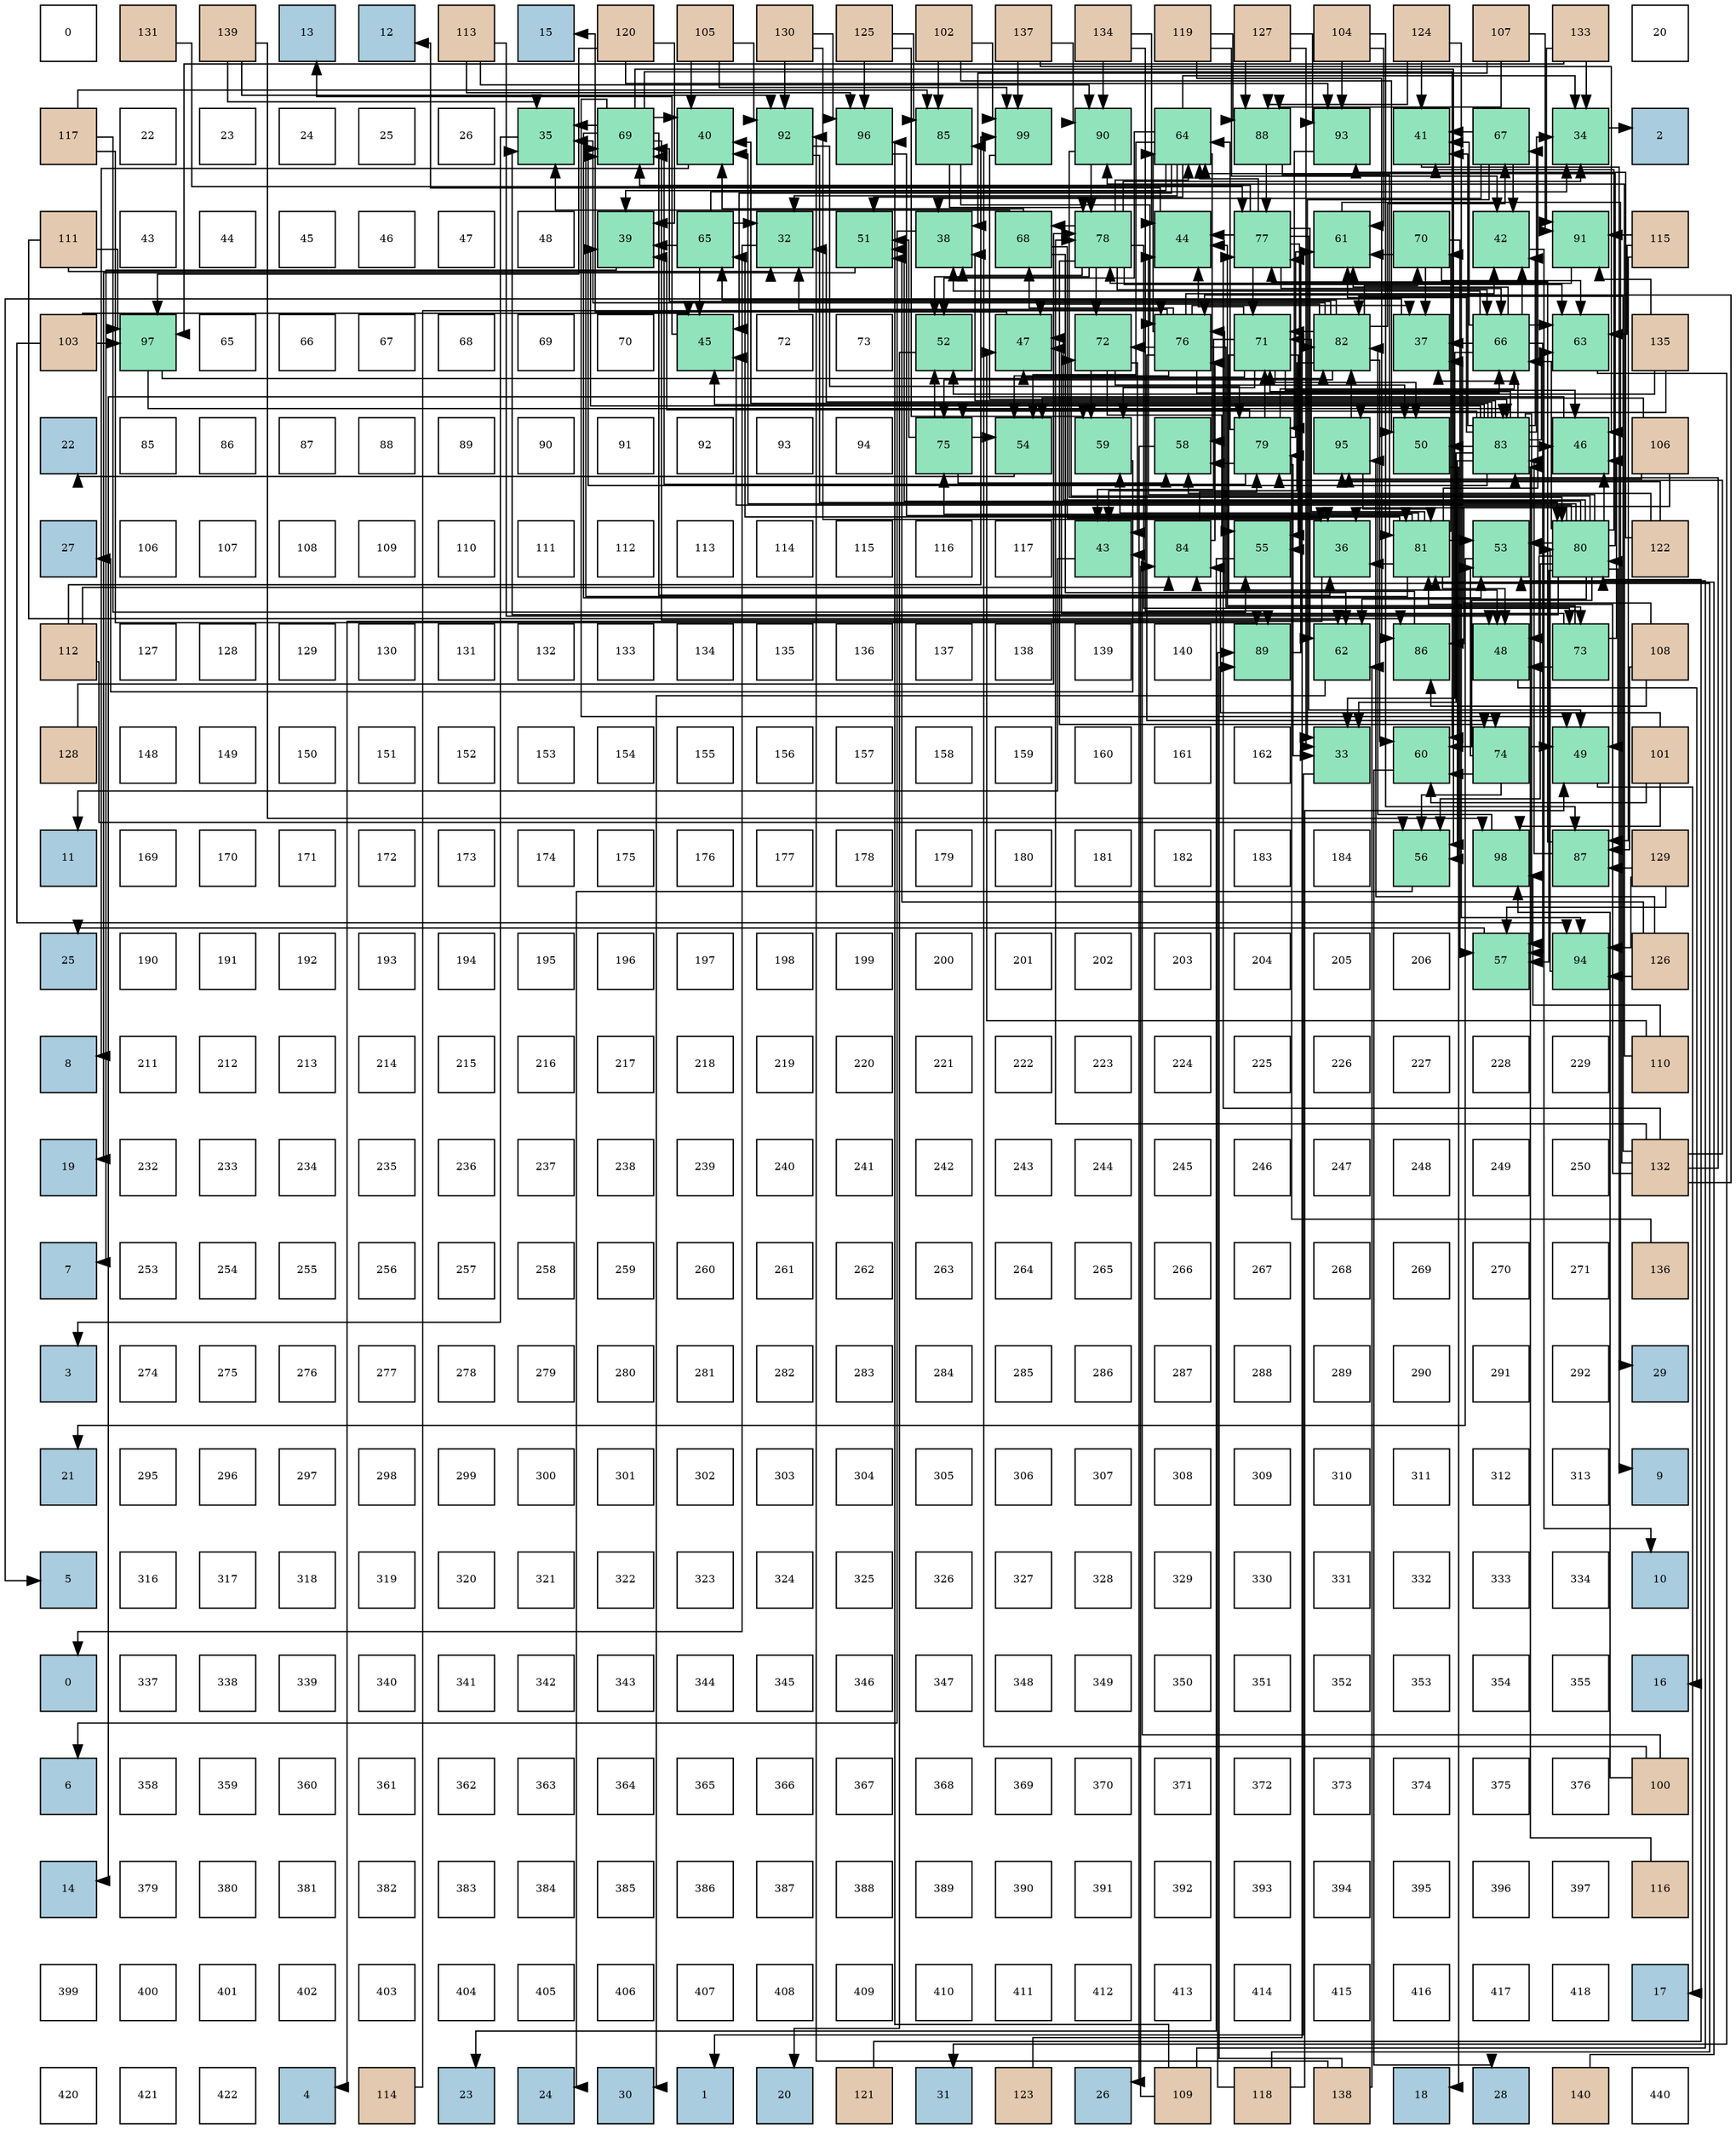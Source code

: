 digraph layout{
 rankdir=TB;
 splines=ortho;
 node [style=filled shape=square fixedsize=true width=0.6];
0[label="0", fontsize=8, fillcolor="#ffffff"];
1[label="131", fontsize=8, fillcolor="#e3c9af"];
2[label="139", fontsize=8, fillcolor="#e3c9af"];
3[label="13", fontsize=8, fillcolor="#a9ccde"];
4[label="12", fontsize=8, fillcolor="#a9ccde"];
5[label="113", fontsize=8, fillcolor="#e3c9af"];
6[label="15", fontsize=8, fillcolor="#a9ccde"];
7[label="120", fontsize=8, fillcolor="#e3c9af"];
8[label="105", fontsize=8, fillcolor="#e3c9af"];
9[label="130", fontsize=8, fillcolor="#e3c9af"];
10[label="125", fontsize=8, fillcolor="#e3c9af"];
11[label="102", fontsize=8, fillcolor="#e3c9af"];
12[label="137", fontsize=8, fillcolor="#e3c9af"];
13[label="134", fontsize=8, fillcolor="#e3c9af"];
14[label="119", fontsize=8, fillcolor="#e3c9af"];
15[label="127", fontsize=8, fillcolor="#e3c9af"];
16[label="104", fontsize=8, fillcolor="#e3c9af"];
17[label="124", fontsize=8, fillcolor="#e3c9af"];
18[label="107", fontsize=8, fillcolor="#e3c9af"];
19[label="133", fontsize=8, fillcolor="#e3c9af"];
20[label="20", fontsize=8, fillcolor="#ffffff"];
21[label="117", fontsize=8, fillcolor="#e3c9af"];
22[label="22", fontsize=8, fillcolor="#ffffff"];
23[label="23", fontsize=8, fillcolor="#ffffff"];
24[label="24", fontsize=8, fillcolor="#ffffff"];
25[label="25", fontsize=8, fillcolor="#ffffff"];
26[label="26", fontsize=8, fillcolor="#ffffff"];
27[label="35", fontsize=8, fillcolor="#91e3bb"];
28[label="69", fontsize=8, fillcolor="#91e3bb"];
29[label="40", fontsize=8, fillcolor="#91e3bb"];
30[label="92", fontsize=8, fillcolor="#91e3bb"];
31[label="96", fontsize=8, fillcolor="#91e3bb"];
32[label="85", fontsize=8, fillcolor="#91e3bb"];
33[label="99", fontsize=8, fillcolor="#91e3bb"];
34[label="90", fontsize=8, fillcolor="#91e3bb"];
35[label="64", fontsize=8, fillcolor="#91e3bb"];
36[label="88", fontsize=8, fillcolor="#91e3bb"];
37[label="93", fontsize=8, fillcolor="#91e3bb"];
38[label="41", fontsize=8, fillcolor="#91e3bb"];
39[label="67", fontsize=8, fillcolor="#91e3bb"];
40[label="34", fontsize=8, fillcolor="#91e3bb"];
41[label="2", fontsize=8, fillcolor="#a9ccde"];
42[label="111", fontsize=8, fillcolor="#e3c9af"];
43[label="43", fontsize=8, fillcolor="#ffffff"];
44[label="44", fontsize=8, fillcolor="#ffffff"];
45[label="45", fontsize=8, fillcolor="#ffffff"];
46[label="46", fontsize=8, fillcolor="#ffffff"];
47[label="47", fontsize=8, fillcolor="#ffffff"];
48[label="48", fontsize=8, fillcolor="#ffffff"];
49[label="39", fontsize=8, fillcolor="#91e3bb"];
50[label="65", fontsize=8, fillcolor="#91e3bb"];
51[label="32", fontsize=8, fillcolor="#91e3bb"];
52[label="51", fontsize=8, fillcolor="#91e3bb"];
53[label="38", fontsize=8, fillcolor="#91e3bb"];
54[label="68", fontsize=8, fillcolor="#91e3bb"];
55[label="78", fontsize=8, fillcolor="#91e3bb"];
56[label="44", fontsize=8, fillcolor="#91e3bb"];
57[label="77", fontsize=8, fillcolor="#91e3bb"];
58[label="61", fontsize=8, fillcolor="#91e3bb"];
59[label="70", fontsize=8, fillcolor="#91e3bb"];
60[label="42", fontsize=8, fillcolor="#91e3bb"];
61[label="91", fontsize=8, fillcolor="#91e3bb"];
62[label="115", fontsize=8, fillcolor="#e3c9af"];
63[label="103", fontsize=8, fillcolor="#e3c9af"];
64[label="97", fontsize=8, fillcolor="#91e3bb"];
65[label="65", fontsize=8, fillcolor="#ffffff"];
66[label="66", fontsize=8, fillcolor="#ffffff"];
67[label="67", fontsize=8, fillcolor="#ffffff"];
68[label="68", fontsize=8, fillcolor="#ffffff"];
69[label="69", fontsize=8, fillcolor="#ffffff"];
70[label="70", fontsize=8, fillcolor="#ffffff"];
71[label="45", fontsize=8, fillcolor="#91e3bb"];
72[label="72", fontsize=8, fillcolor="#ffffff"];
73[label="73", fontsize=8, fillcolor="#ffffff"];
74[label="52", fontsize=8, fillcolor="#91e3bb"];
75[label="47", fontsize=8, fillcolor="#91e3bb"];
76[label="72", fontsize=8, fillcolor="#91e3bb"];
77[label="76", fontsize=8, fillcolor="#91e3bb"];
78[label="71", fontsize=8, fillcolor="#91e3bb"];
79[label="82", fontsize=8, fillcolor="#91e3bb"];
80[label="37", fontsize=8, fillcolor="#91e3bb"];
81[label="66", fontsize=8, fillcolor="#91e3bb"];
82[label="63", fontsize=8, fillcolor="#91e3bb"];
83[label="135", fontsize=8, fillcolor="#e3c9af"];
84[label="22", fontsize=8, fillcolor="#a9ccde"];
85[label="85", fontsize=8, fillcolor="#ffffff"];
86[label="86", fontsize=8, fillcolor="#ffffff"];
87[label="87", fontsize=8, fillcolor="#ffffff"];
88[label="88", fontsize=8, fillcolor="#ffffff"];
89[label="89", fontsize=8, fillcolor="#ffffff"];
90[label="90", fontsize=8, fillcolor="#ffffff"];
91[label="91", fontsize=8, fillcolor="#ffffff"];
92[label="92", fontsize=8, fillcolor="#ffffff"];
93[label="93", fontsize=8, fillcolor="#ffffff"];
94[label="94", fontsize=8, fillcolor="#ffffff"];
95[label="75", fontsize=8, fillcolor="#91e3bb"];
96[label="54", fontsize=8, fillcolor="#91e3bb"];
97[label="59", fontsize=8, fillcolor="#91e3bb"];
98[label="58", fontsize=8, fillcolor="#91e3bb"];
99[label="79", fontsize=8, fillcolor="#91e3bb"];
100[label="95", fontsize=8, fillcolor="#91e3bb"];
101[label="50", fontsize=8, fillcolor="#91e3bb"];
102[label="83", fontsize=8, fillcolor="#91e3bb"];
103[label="46", fontsize=8, fillcolor="#91e3bb"];
104[label="106", fontsize=8, fillcolor="#e3c9af"];
105[label="27", fontsize=8, fillcolor="#a9ccde"];
106[label="106", fontsize=8, fillcolor="#ffffff"];
107[label="107", fontsize=8, fillcolor="#ffffff"];
108[label="108", fontsize=8, fillcolor="#ffffff"];
109[label="109", fontsize=8, fillcolor="#ffffff"];
110[label="110", fontsize=8, fillcolor="#ffffff"];
111[label="111", fontsize=8, fillcolor="#ffffff"];
112[label="112", fontsize=8, fillcolor="#ffffff"];
113[label="113", fontsize=8, fillcolor="#ffffff"];
114[label="114", fontsize=8, fillcolor="#ffffff"];
115[label="115", fontsize=8, fillcolor="#ffffff"];
116[label="116", fontsize=8, fillcolor="#ffffff"];
117[label="117", fontsize=8, fillcolor="#ffffff"];
118[label="43", fontsize=8, fillcolor="#91e3bb"];
119[label="84", fontsize=8, fillcolor="#91e3bb"];
120[label="55", fontsize=8, fillcolor="#91e3bb"];
121[label="36", fontsize=8, fillcolor="#91e3bb"];
122[label="81", fontsize=8, fillcolor="#91e3bb"];
123[label="53", fontsize=8, fillcolor="#91e3bb"];
124[label="80", fontsize=8, fillcolor="#91e3bb"];
125[label="122", fontsize=8, fillcolor="#e3c9af"];
126[label="112", fontsize=8, fillcolor="#e3c9af"];
127[label="127", fontsize=8, fillcolor="#ffffff"];
128[label="128", fontsize=8, fillcolor="#ffffff"];
129[label="129", fontsize=8, fillcolor="#ffffff"];
130[label="130", fontsize=8, fillcolor="#ffffff"];
131[label="131", fontsize=8, fillcolor="#ffffff"];
132[label="132", fontsize=8, fillcolor="#ffffff"];
133[label="133", fontsize=8, fillcolor="#ffffff"];
134[label="134", fontsize=8, fillcolor="#ffffff"];
135[label="135", fontsize=8, fillcolor="#ffffff"];
136[label="136", fontsize=8, fillcolor="#ffffff"];
137[label="137", fontsize=8, fillcolor="#ffffff"];
138[label="138", fontsize=8, fillcolor="#ffffff"];
139[label="139", fontsize=8, fillcolor="#ffffff"];
140[label="140", fontsize=8, fillcolor="#ffffff"];
141[label="89", fontsize=8, fillcolor="#91e3bb"];
142[label="62", fontsize=8, fillcolor="#91e3bb"];
143[label="86", fontsize=8, fillcolor="#91e3bb"];
144[label="48", fontsize=8, fillcolor="#91e3bb"];
145[label="73", fontsize=8, fillcolor="#91e3bb"];
146[label="108", fontsize=8, fillcolor="#e3c9af"];
147[label="128", fontsize=8, fillcolor="#e3c9af"];
148[label="148", fontsize=8, fillcolor="#ffffff"];
149[label="149", fontsize=8, fillcolor="#ffffff"];
150[label="150", fontsize=8, fillcolor="#ffffff"];
151[label="151", fontsize=8, fillcolor="#ffffff"];
152[label="152", fontsize=8, fillcolor="#ffffff"];
153[label="153", fontsize=8, fillcolor="#ffffff"];
154[label="154", fontsize=8, fillcolor="#ffffff"];
155[label="155", fontsize=8, fillcolor="#ffffff"];
156[label="156", fontsize=8, fillcolor="#ffffff"];
157[label="157", fontsize=8, fillcolor="#ffffff"];
158[label="158", fontsize=8, fillcolor="#ffffff"];
159[label="159", fontsize=8, fillcolor="#ffffff"];
160[label="160", fontsize=8, fillcolor="#ffffff"];
161[label="161", fontsize=8, fillcolor="#ffffff"];
162[label="162", fontsize=8, fillcolor="#ffffff"];
163[label="33", fontsize=8, fillcolor="#91e3bb"];
164[label="60", fontsize=8, fillcolor="#91e3bb"];
165[label="74", fontsize=8, fillcolor="#91e3bb"];
166[label="49", fontsize=8, fillcolor="#91e3bb"];
167[label="101", fontsize=8, fillcolor="#e3c9af"];
168[label="11", fontsize=8, fillcolor="#a9ccde"];
169[label="169", fontsize=8, fillcolor="#ffffff"];
170[label="170", fontsize=8, fillcolor="#ffffff"];
171[label="171", fontsize=8, fillcolor="#ffffff"];
172[label="172", fontsize=8, fillcolor="#ffffff"];
173[label="173", fontsize=8, fillcolor="#ffffff"];
174[label="174", fontsize=8, fillcolor="#ffffff"];
175[label="175", fontsize=8, fillcolor="#ffffff"];
176[label="176", fontsize=8, fillcolor="#ffffff"];
177[label="177", fontsize=8, fillcolor="#ffffff"];
178[label="178", fontsize=8, fillcolor="#ffffff"];
179[label="179", fontsize=8, fillcolor="#ffffff"];
180[label="180", fontsize=8, fillcolor="#ffffff"];
181[label="181", fontsize=8, fillcolor="#ffffff"];
182[label="182", fontsize=8, fillcolor="#ffffff"];
183[label="183", fontsize=8, fillcolor="#ffffff"];
184[label="184", fontsize=8, fillcolor="#ffffff"];
185[label="56", fontsize=8, fillcolor="#91e3bb"];
186[label="98", fontsize=8, fillcolor="#91e3bb"];
187[label="87", fontsize=8, fillcolor="#91e3bb"];
188[label="129", fontsize=8, fillcolor="#e3c9af"];
189[label="25", fontsize=8, fillcolor="#a9ccde"];
190[label="190", fontsize=8, fillcolor="#ffffff"];
191[label="191", fontsize=8, fillcolor="#ffffff"];
192[label="192", fontsize=8, fillcolor="#ffffff"];
193[label="193", fontsize=8, fillcolor="#ffffff"];
194[label="194", fontsize=8, fillcolor="#ffffff"];
195[label="195", fontsize=8, fillcolor="#ffffff"];
196[label="196", fontsize=8, fillcolor="#ffffff"];
197[label="197", fontsize=8, fillcolor="#ffffff"];
198[label="198", fontsize=8, fillcolor="#ffffff"];
199[label="199", fontsize=8, fillcolor="#ffffff"];
200[label="200", fontsize=8, fillcolor="#ffffff"];
201[label="201", fontsize=8, fillcolor="#ffffff"];
202[label="202", fontsize=8, fillcolor="#ffffff"];
203[label="203", fontsize=8, fillcolor="#ffffff"];
204[label="204", fontsize=8, fillcolor="#ffffff"];
205[label="205", fontsize=8, fillcolor="#ffffff"];
206[label="206", fontsize=8, fillcolor="#ffffff"];
207[label="57", fontsize=8, fillcolor="#91e3bb"];
208[label="94", fontsize=8, fillcolor="#91e3bb"];
209[label="126", fontsize=8, fillcolor="#e3c9af"];
210[label="8", fontsize=8, fillcolor="#a9ccde"];
211[label="211", fontsize=8, fillcolor="#ffffff"];
212[label="212", fontsize=8, fillcolor="#ffffff"];
213[label="213", fontsize=8, fillcolor="#ffffff"];
214[label="214", fontsize=8, fillcolor="#ffffff"];
215[label="215", fontsize=8, fillcolor="#ffffff"];
216[label="216", fontsize=8, fillcolor="#ffffff"];
217[label="217", fontsize=8, fillcolor="#ffffff"];
218[label="218", fontsize=8, fillcolor="#ffffff"];
219[label="219", fontsize=8, fillcolor="#ffffff"];
220[label="220", fontsize=8, fillcolor="#ffffff"];
221[label="221", fontsize=8, fillcolor="#ffffff"];
222[label="222", fontsize=8, fillcolor="#ffffff"];
223[label="223", fontsize=8, fillcolor="#ffffff"];
224[label="224", fontsize=8, fillcolor="#ffffff"];
225[label="225", fontsize=8, fillcolor="#ffffff"];
226[label="226", fontsize=8, fillcolor="#ffffff"];
227[label="227", fontsize=8, fillcolor="#ffffff"];
228[label="228", fontsize=8, fillcolor="#ffffff"];
229[label="229", fontsize=8, fillcolor="#ffffff"];
230[label="110", fontsize=8, fillcolor="#e3c9af"];
231[label="19", fontsize=8, fillcolor="#a9ccde"];
232[label="232", fontsize=8, fillcolor="#ffffff"];
233[label="233", fontsize=8, fillcolor="#ffffff"];
234[label="234", fontsize=8, fillcolor="#ffffff"];
235[label="235", fontsize=8, fillcolor="#ffffff"];
236[label="236", fontsize=8, fillcolor="#ffffff"];
237[label="237", fontsize=8, fillcolor="#ffffff"];
238[label="238", fontsize=8, fillcolor="#ffffff"];
239[label="239", fontsize=8, fillcolor="#ffffff"];
240[label="240", fontsize=8, fillcolor="#ffffff"];
241[label="241", fontsize=8, fillcolor="#ffffff"];
242[label="242", fontsize=8, fillcolor="#ffffff"];
243[label="243", fontsize=8, fillcolor="#ffffff"];
244[label="244", fontsize=8, fillcolor="#ffffff"];
245[label="245", fontsize=8, fillcolor="#ffffff"];
246[label="246", fontsize=8, fillcolor="#ffffff"];
247[label="247", fontsize=8, fillcolor="#ffffff"];
248[label="248", fontsize=8, fillcolor="#ffffff"];
249[label="249", fontsize=8, fillcolor="#ffffff"];
250[label="250", fontsize=8, fillcolor="#ffffff"];
251[label="132", fontsize=8, fillcolor="#e3c9af"];
252[label="7", fontsize=8, fillcolor="#a9ccde"];
253[label="253", fontsize=8, fillcolor="#ffffff"];
254[label="254", fontsize=8, fillcolor="#ffffff"];
255[label="255", fontsize=8, fillcolor="#ffffff"];
256[label="256", fontsize=8, fillcolor="#ffffff"];
257[label="257", fontsize=8, fillcolor="#ffffff"];
258[label="258", fontsize=8, fillcolor="#ffffff"];
259[label="259", fontsize=8, fillcolor="#ffffff"];
260[label="260", fontsize=8, fillcolor="#ffffff"];
261[label="261", fontsize=8, fillcolor="#ffffff"];
262[label="262", fontsize=8, fillcolor="#ffffff"];
263[label="263", fontsize=8, fillcolor="#ffffff"];
264[label="264", fontsize=8, fillcolor="#ffffff"];
265[label="265", fontsize=8, fillcolor="#ffffff"];
266[label="266", fontsize=8, fillcolor="#ffffff"];
267[label="267", fontsize=8, fillcolor="#ffffff"];
268[label="268", fontsize=8, fillcolor="#ffffff"];
269[label="269", fontsize=8, fillcolor="#ffffff"];
270[label="270", fontsize=8, fillcolor="#ffffff"];
271[label="271", fontsize=8, fillcolor="#ffffff"];
272[label="136", fontsize=8, fillcolor="#e3c9af"];
273[label="3", fontsize=8, fillcolor="#a9ccde"];
274[label="274", fontsize=8, fillcolor="#ffffff"];
275[label="275", fontsize=8, fillcolor="#ffffff"];
276[label="276", fontsize=8, fillcolor="#ffffff"];
277[label="277", fontsize=8, fillcolor="#ffffff"];
278[label="278", fontsize=8, fillcolor="#ffffff"];
279[label="279", fontsize=8, fillcolor="#ffffff"];
280[label="280", fontsize=8, fillcolor="#ffffff"];
281[label="281", fontsize=8, fillcolor="#ffffff"];
282[label="282", fontsize=8, fillcolor="#ffffff"];
283[label="283", fontsize=8, fillcolor="#ffffff"];
284[label="284", fontsize=8, fillcolor="#ffffff"];
285[label="285", fontsize=8, fillcolor="#ffffff"];
286[label="286", fontsize=8, fillcolor="#ffffff"];
287[label="287", fontsize=8, fillcolor="#ffffff"];
288[label="288", fontsize=8, fillcolor="#ffffff"];
289[label="289", fontsize=8, fillcolor="#ffffff"];
290[label="290", fontsize=8, fillcolor="#ffffff"];
291[label="291", fontsize=8, fillcolor="#ffffff"];
292[label="292", fontsize=8, fillcolor="#ffffff"];
293[label="29", fontsize=8, fillcolor="#a9ccde"];
294[label="21", fontsize=8, fillcolor="#a9ccde"];
295[label="295", fontsize=8, fillcolor="#ffffff"];
296[label="296", fontsize=8, fillcolor="#ffffff"];
297[label="297", fontsize=8, fillcolor="#ffffff"];
298[label="298", fontsize=8, fillcolor="#ffffff"];
299[label="299", fontsize=8, fillcolor="#ffffff"];
300[label="300", fontsize=8, fillcolor="#ffffff"];
301[label="301", fontsize=8, fillcolor="#ffffff"];
302[label="302", fontsize=8, fillcolor="#ffffff"];
303[label="303", fontsize=8, fillcolor="#ffffff"];
304[label="304", fontsize=8, fillcolor="#ffffff"];
305[label="305", fontsize=8, fillcolor="#ffffff"];
306[label="306", fontsize=8, fillcolor="#ffffff"];
307[label="307", fontsize=8, fillcolor="#ffffff"];
308[label="308", fontsize=8, fillcolor="#ffffff"];
309[label="309", fontsize=8, fillcolor="#ffffff"];
310[label="310", fontsize=8, fillcolor="#ffffff"];
311[label="311", fontsize=8, fillcolor="#ffffff"];
312[label="312", fontsize=8, fillcolor="#ffffff"];
313[label="313", fontsize=8, fillcolor="#ffffff"];
314[label="9", fontsize=8, fillcolor="#a9ccde"];
315[label="5", fontsize=8, fillcolor="#a9ccde"];
316[label="316", fontsize=8, fillcolor="#ffffff"];
317[label="317", fontsize=8, fillcolor="#ffffff"];
318[label="318", fontsize=8, fillcolor="#ffffff"];
319[label="319", fontsize=8, fillcolor="#ffffff"];
320[label="320", fontsize=8, fillcolor="#ffffff"];
321[label="321", fontsize=8, fillcolor="#ffffff"];
322[label="322", fontsize=8, fillcolor="#ffffff"];
323[label="323", fontsize=8, fillcolor="#ffffff"];
324[label="324", fontsize=8, fillcolor="#ffffff"];
325[label="325", fontsize=8, fillcolor="#ffffff"];
326[label="326", fontsize=8, fillcolor="#ffffff"];
327[label="327", fontsize=8, fillcolor="#ffffff"];
328[label="328", fontsize=8, fillcolor="#ffffff"];
329[label="329", fontsize=8, fillcolor="#ffffff"];
330[label="330", fontsize=8, fillcolor="#ffffff"];
331[label="331", fontsize=8, fillcolor="#ffffff"];
332[label="332", fontsize=8, fillcolor="#ffffff"];
333[label="333", fontsize=8, fillcolor="#ffffff"];
334[label="334", fontsize=8, fillcolor="#ffffff"];
335[label="10", fontsize=8, fillcolor="#a9ccde"];
336[label="0", fontsize=8, fillcolor="#a9ccde"];
337[label="337", fontsize=8, fillcolor="#ffffff"];
338[label="338", fontsize=8, fillcolor="#ffffff"];
339[label="339", fontsize=8, fillcolor="#ffffff"];
340[label="340", fontsize=8, fillcolor="#ffffff"];
341[label="341", fontsize=8, fillcolor="#ffffff"];
342[label="342", fontsize=8, fillcolor="#ffffff"];
343[label="343", fontsize=8, fillcolor="#ffffff"];
344[label="344", fontsize=8, fillcolor="#ffffff"];
345[label="345", fontsize=8, fillcolor="#ffffff"];
346[label="346", fontsize=8, fillcolor="#ffffff"];
347[label="347", fontsize=8, fillcolor="#ffffff"];
348[label="348", fontsize=8, fillcolor="#ffffff"];
349[label="349", fontsize=8, fillcolor="#ffffff"];
350[label="350", fontsize=8, fillcolor="#ffffff"];
351[label="351", fontsize=8, fillcolor="#ffffff"];
352[label="352", fontsize=8, fillcolor="#ffffff"];
353[label="353", fontsize=8, fillcolor="#ffffff"];
354[label="354", fontsize=8, fillcolor="#ffffff"];
355[label="355", fontsize=8, fillcolor="#ffffff"];
356[label="16", fontsize=8, fillcolor="#a9ccde"];
357[label="6", fontsize=8, fillcolor="#a9ccde"];
358[label="358", fontsize=8, fillcolor="#ffffff"];
359[label="359", fontsize=8, fillcolor="#ffffff"];
360[label="360", fontsize=8, fillcolor="#ffffff"];
361[label="361", fontsize=8, fillcolor="#ffffff"];
362[label="362", fontsize=8, fillcolor="#ffffff"];
363[label="363", fontsize=8, fillcolor="#ffffff"];
364[label="364", fontsize=8, fillcolor="#ffffff"];
365[label="365", fontsize=8, fillcolor="#ffffff"];
366[label="366", fontsize=8, fillcolor="#ffffff"];
367[label="367", fontsize=8, fillcolor="#ffffff"];
368[label="368", fontsize=8, fillcolor="#ffffff"];
369[label="369", fontsize=8, fillcolor="#ffffff"];
370[label="370", fontsize=8, fillcolor="#ffffff"];
371[label="371", fontsize=8, fillcolor="#ffffff"];
372[label="372", fontsize=8, fillcolor="#ffffff"];
373[label="373", fontsize=8, fillcolor="#ffffff"];
374[label="374", fontsize=8, fillcolor="#ffffff"];
375[label="375", fontsize=8, fillcolor="#ffffff"];
376[label="376", fontsize=8, fillcolor="#ffffff"];
377[label="100", fontsize=8, fillcolor="#e3c9af"];
378[label="14", fontsize=8, fillcolor="#a9ccde"];
379[label="379", fontsize=8, fillcolor="#ffffff"];
380[label="380", fontsize=8, fillcolor="#ffffff"];
381[label="381", fontsize=8, fillcolor="#ffffff"];
382[label="382", fontsize=8, fillcolor="#ffffff"];
383[label="383", fontsize=8, fillcolor="#ffffff"];
384[label="384", fontsize=8, fillcolor="#ffffff"];
385[label="385", fontsize=8, fillcolor="#ffffff"];
386[label="386", fontsize=8, fillcolor="#ffffff"];
387[label="387", fontsize=8, fillcolor="#ffffff"];
388[label="388", fontsize=8, fillcolor="#ffffff"];
389[label="389", fontsize=8, fillcolor="#ffffff"];
390[label="390", fontsize=8, fillcolor="#ffffff"];
391[label="391", fontsize=8, fillcolor="#ffffff"];
392[label="392", fontsize=8, fillcolor="#ffffff"];
393[label="393", fontsize=8, fillcolor="#ffffff"];
394[label="394", fontsize=8, fillcolor="#ffffff"];
395[label="395", fontsize=8, fillcolor="#ffffff"];
396[label="396", fontsize=8, fillcolor="#ffffff"];
397[label="397", fontsize=8, fillcolor="#ffffff"];
398[label="116", fontsize=8, fillcolor="#e3c9af"];
399[label="399", fontsize=8, fillcolor="#ffffff"];
400[label="400", fontsize=8, fillcolor="#ffffff"];
401[label="401", fontsize=8, fillcolor="#ffffff"];
402[label="402", fontsize=8, fillcolor="#ffffff"];
403[label="403", fontsize=8, fillcolor="#ffffff"];
404[label="404", fontsize=8, fillcolor="#ffffff"];
405[label="405", fontsize=8, fillcolor="#ffffff"];
406[label="406", fontsize=8, fillcolor="#ffffff"];
407[label="407", fontsize=8, fillcolor="#ffffff"];
408[label="408", fontsize=8, fillcolor="#ffffff"];
409[label="409", fontsize=8, fillcolor="#ffffff"];
410[label="410", fontsize=8, fillcolor="#ffffff"];
411[label="411", fontsize=8, fillcolor="#ffffff"];
412[label="412", fontsize=8, fillcolor="#ffffff"];
413[label="413", fontsize=8, fillcolor="#ffffff"];
414[label="414", fontsize=8, fillcolor="#ffffff"];
415[label="415", fontsize=8, fillcolor="#ffffff"];
416[label="416", fontsize=8, fillcolor="#ffffff"];
417[label="417", fontsize=8, fillcolor="#ffffff"];
418[label="418", fontsize=8, fillcolor="#ffffff"];
419[label="17", fontsize=8, fillcolor="#a9ccde"];
420[label="420", fontsize=8, fillcolor="#ffffff"];
421[label="421", fontsize=8, fillcolor="#ffffff"];
422[label="422", fontsize=8, fillcolor="#ffffff"];
423[label="4", fontsize=8, fillcolor="#a9ccde"];
424[label="114", fontsize=8, fillcolor="#e3c9af"];
425[label="23", fontsize=8, fillcolor="#a9ccde"];
426[label="24", fontsize=8, fillcolor="#a9ccde"];
427[label="30", fontsize=8, fillcolor="#a9ccde"];
428[label="1", fontsize=8, fillcolor="#a9ccde"];
429[label="20", fontsize=8, fillcolor="#a9ccde"];
430[label="121", fontsize=8, fillcolor="#e3c9af"];
431[label="31", fontsize=8, fillcolor="#a9ccde"];
432[label="123", fontsize=8, fillcolor="#e3c9af"];
433[label="26", fontsize=8, fillcolor="#a9ccde"];
434[label="109", fontsize=8, fillcolor="#e3c9af"];
435[label="118", fontsize=8, fillcolor="#e3c9af"];
436[label="138", fontsize=8, fillcolor="#e3c9af"];
437[label="18", fontsize=8, fillcolor="#a9ccde"];
438[label="28", fontsize=8, fillcolor="#a9ccde"];
439[label="140", fontsize=8, fillcolor="#e3c9af"];
440[label="440", fontsize=8, fillcolor="#ffffff"];
edge [constraint=false, style=vis];51 -> 336;
163 -> 428;
40 -> 41;
27 -> 273;
121 -> 423;
80 -> 315;
53 -> 357;
49 -> 252;
29 -> 210;
38 -> 314;
60 -> 335;
118 -> 168;
56 -> 4;
71 -> 3;
103 -> 378;
75 -> 6;
144 -> 356;
166 -> 419;
101 -> 437;
52 -> 231;
74 -> 429;
123 -> 294;
96 -> 84;
120 -> 425;
185 -> 426;
207 -> 189;
98 -> 433;
97 -> 105;
164 -> 438;
58 -> 293;
142 -> 427;
82 -> 431;
35 -> 51;
35 -> 40;
35 -> 49;
35 -> 71;
35 -> 52;
35 -> 74;
35 -> 96;
35 -> 98;
50 -> 51;
50 -> 40;
50 -> 49;
50 -> 71;
81 -> 163;
81 -> 80;
81 -> 53;
81 -> 38;
81 -> 60;
81 -> 207;
81 -> 58;
81 -> 82;
39 -> 163;
39 -> 53;
39 -> 38;
39 -> 60;
54 -> 27;
54 -> 121;
54 -> 29;
54 -> 142;
28 -> 27;
28 -> 121;
28 -> 29;
28 -> 166;
28 -> 123;
28 -> 185;
28 -> 164;
28 -> 142;
59 -> 80;
59 -> 207;
59 -> 58;
59 -> 82;
78 -> 118;
78 -> 56;
78 -> 103;
78 -> 75;
78 -> 144;
78 -> 101;
78 -> 120;
78 -> 97;
76 -> 118;
76 -> 101;
76 -> 120;
76 -> 97;
145 -> 56;
145 -> 103;
145 -> 75;
145 -> 144;
165 -> 166;
165 -> 123;
165 -> 185;
165 -> 164;
95 -> 52;
95 -> 74;
95 -> 96;
95 -> 98;
77 -> 51;
77 -> 80;
77 -> 60;
77 -> 96;
77 -> 35;
77 -> 81;
77 -> 54;
77 -> 76;
77 -> 145;
77 -> 165;
57 -> 56;
57 -> 166;
57 -> 120;
57 -> 142;
57 -> 35;
57 -> 81;
57 -> 28;
57 -> 78;
55 -> 40;
55 -> 53;
55 -> 74;
55 -> 82;
55 -> 35;
55 -> 81;
55 -> 54;
55 -> 76;
55 -> 145;
55 -> 165;
99 -> 163;
99 -> 49;
99 -> 98;
99 -> 58;
99 -> 35;
99 -> 81;
99 -> 28;
99 -> 78;
124 -> 27;
124 -> 121;
124 -> 29;
124 -> 38;
124 -> 56;
124 -> 71;
124 -> 103;
124 -> 75;
124 -> 144;
124 -> 166;
124 -> 52;
124 -> 123;
124 -> 185;
124 -> 207;
124 -> 164;
124 -> 142;
124 -> 35;
124 -> 81;
124 -> 76;
122 -> 121;
122 -> 144;
122 -> 123;
122 -> 97;
122 -> 50;
122 -> 39;
122 -> 28;
122 -> 59;
122 -> 78;
122 -> 95;
79 -> 27;
79 -> 118;
79 -> 75;
79 -> 164;
79 -> 50;
79 -> 39;
79 -> 28;
79 -> 59;
79 -> 78;
79 -> 95;
102 -> 51;
102 -> 163;
102 -> 40;
102 -> 80;
102 -> 53;
102 -> 49;
102 -> 29;
102 -> 38;
102 -> 60;
102 -> 71;
102 -> 103;
102 -> 101;
102 -> 185;
102 -> 207;
102 -> 58;
102 -> 82;
102 -> 28;
102 -> 78;
102 -> 95;
119 -> 77;
119 -> 99;
32 -> 77;
32 -> 55;
143 -> 77;
187 -> 57;
187 -> 102;
36 -> 57;
36 -> 122;
141 -> 57;
34 -> 55;
34 -> 124;
61 -> 55;
30 -> 99;
30 -> 124;
37 -> 99;
208 -> 124;
100 -> 122;
100 -> 79;
31 -> 122;
64 -> 79;
64 -> 102;
186 -> 79;
33 -> 102;
377 -> 118;
377 -> 32;
377 -> 186;
167 -> 164;
167 -> 119;
167 -> 186;
11 -> 101;
11 -> 32;
11 -> 33;
63 -> 71;
63 -> 208;
63 -> 64;
16 -> 58;
16 -> 187;
16 -> 37;
8 -> 29;
8 -> 30;
8 -> 33;
104 -> 96;
104 -> 143;
104 -> 100;
18 -> 53;
18 -> 36;
18 -> 61;
146 -> 80;
146 -> 143;
146 -> 187;
434 -> 123;
434 -> 119;
434 -> 31;
230 -> 75;
230 -> 34;
230 -> 186;
42 -> 51;
42 -> 143;
42 -> 64;
126 -> 185;
126 -> 119;
126 -> 33;
5 -> 144;
5 -> 34;
5 -> 31;
424 -> 77;
62 -> 82;
62 -> 187;
62 -> 61;
398 -> 102;
21 -> 120;
21 -> 32;
21 -> 141;
435 -> 166;
435 -> 119;
435 -> 141;
14 -> 60;
14 -> 143;
14 -> 36;
7 -> 49;
7 -> 37;
7 -> 64;
430 -> 124;
125 -> 98;
125 -> 37;
125 -> 100;
432 -> 79;
17 -> 38;
17 -> 36;
17 -> 208;
10 -> 97;
10 -> 32;
10 -> 31;
209 -> 52;
209 -> 208;
209 -> 100;
15 -> 163;
15 -> 36;
15 -> 37;
147 -> 55;
188 -> 207;
188 -> 187;
188 -> 208;
9 -> 121;
9 -> 30;
9 -> 31;
1 -> 57;
251 -> 77;
251 -> 57;
251 -> 55;
251 -> 99;
251 -> 124;
251 -> 122;
251 -> 79;
251 -> 102;
19 -> 40;
19 -> 61;
19 -> 64;
13 -> 56;
13 -> 141;
13 -> 34;
83 -> 74;
83 -> 61;
83 -> 100;
272 -> 99;
12 -> 103;
12 -> 34;
12 -> 33;
436 -> 142;
436 -> 141;
436 -> 30;
2 -> 27;
2 -> 30;
2 -> 186;
439 -> 122;
edge [constraint=true, style=invis];
0 -> 21 -> 42 -> 63 -> 84 -> 105 -> 126 -> 147 -> 168 -> 189 -> 210 -> 231 -> 252 -> 273 -> 294 -> 315 -> 336 -> 357 -> 378 -> 399 -> 420;
1 -> 22 -> 43 -> 64 -> 85 -> 106 -> 127 -> 148 -> 169 -> 190 -> 211 -> 232 -> 253 -> 274 -> 295 -> 316 -> 337 -> 358 -> 379 -> 400 -> 421;
2 -> 23 -> 44 -> 65 -> 86 -> 107 -> 128 -> 149 -> 170 -> 191 -> 212 -> 233 -> 254 -> 275 -> 296 -> 317 -> 338 -> 359 -> 380 -> 401 -> 422;
3 -> 24 -> 45 -> 66 -> 87 -> 108 -> 129 -> 150 -> 171 -> 192 -> 213 -> 234 -> 255 -> 276 -> 297 -> 318 -> 339 -> 360 -> 381 -> 402 -> 423;
4 -> 25 -> 46 -> 67 -> 88 -> 109 -> 130 -> 151 -> 172 -> 193 -> 214 -> 235 -> 256 -> 277 -> 298 -> 319 -> 340 -> 361 -> 382 -> 403 -> 424;
5 -> 26 -> 47 -> 68 -> 89 -> 110 -> 131 -> 152 -> 173 -> 194 -> 215 -> 236 -> 257 -> 278 -> 299 -> 320 -> 341 -> 362 -> 383 -> 404 -> 425;
6 -> 27 -> 48 -> 69 -> 90 -> 111 -> 132 -> 153 -> 174 -> 195 -> 216 -> 237 -> 258 -> 279 -> 300 -> 321 -> 342 -> 363 -> 384 -> 405 -> 426;
7 -> 28 -> 49 -> 70 -> 91 -> 112 -> 133 -> 154 -> 175 -> 196 -> 217 -> 238 -> 259 -> 280 -> 301 -> 322 -> 343 -> 364 -> 385 -> 406 -> 427;
8 -> 29 -> 50 -> 71 -> 92 -> 113 -> 134 -> 155 -> 176 -> 197 -> 218 -> 239 -> 260 -> 281 -> 302 -> 323 -> 344 -> 365 -> 386 -> 407 -> 428;
9 -> 30 -> 51 -> 72 -> 93 -> 114 -> 135 -> 156 -> 177 -> 198 -> 219 -> 240 -> 261 -> 282 -> 303 -> 324 -> 345 -> 366 -> 387 -> 408 -> 429;
10 -> 31 -> 52 -> 73 -> 94 -> 115 -> 136 -> 157 -> 178 -> 199 -> 220 -> 241 -> 262 -> 283 -> 304 -> 325 -> 346 -> 367 -> 388 -> 409 -> 430;
11 -> 32 -> 53 -> 74 -> 95 -> 116 -> 137 -> 158 -> 179 -> 200 -> 221 -> 242 -> 263 -> 284 -> 305 -> 326 -> 347 -> 368 -> 389 -> 410 -> 431;
12 -> 33 -> 54 -> 75 -> 96 -> 117 -> 138 -> 159 -> 180 -> 201 -> 222 -> 243 -> 264 -> 285 -> 306 -> 327 -> 348 -> 369 -> 390 -> 411 -> 432;
13 -> 34 -> 55 -> 76 -> 97 -> 118 -> 139 -> 160 -> 181 -> 202 -> 223 -> 244 -> 265 -> 286 -> 307 -> 328 -> 349 -> 370 -> 391 -> 412 -> 433;
14 -> 35 -> 56 -> 77 -> 98 -> 119 -> 140 -> 161 -> 182 -> 203 -> 224 -> 245 -> 266 -> 287 -> 308 -> 329 -> 350 -> 371 -> 392 -> 413 -> 434;
15 -> 36 -> 57 -> 78 -> 99 -> 120 -> 141 -> 162 -> 183 -> 204 -> 225 -> 246 -> 267 -> 288 -> 309 -> 330 -> 351 -> 372 -> 393 -> 414 -> 435;
16 -> 37 -> 58 -> 79 -> 100 -> 121 -> 142 -> 163 -> 184 -> 205 -> 226 -> 247 -> 268 -> 289 -> 310 -> 331 -> 352 -> 373 -> 394 -> 415 -> 436;
17 -> 38 -> 59 -> 80 -> 101 -> 122 -> 143 -> 164 -> 185 -> 206 -> 227 -> 248 -> 269 -> 290 -> 311 -> 332 -> 353 -> 374 -> 395 -> 416 -> 437;
18 -> 39 -> 60 -> 81 -> 102 -> 123 -> 144 -> 165 -> 186 -> 207 -> 228 -> 249 -> 270 -> 291 -> 312 -> 333 -> 354 -> 375 -> 396 -> 417 -> 438;
19 -> 40 -> 61 -> 82 -> 103 -> 124 -> 145 -> 166 -> 187 -> 208 -> 229 -> 250 -> 271 -> 292 -> 313 -> 334 -> 355 -> 376 -> 397 -> 418 -> 439;
20 -> 41 -> 62 -> 83 -> 104 -> 125 -> 146 -> 167 -> 188 -> 209 -> 230 -> 251 -> 272 -> 293 -> 314 -> 335 -> 356 -> 377 -> 398 -> 419 -> 440;
rank = same {0 -> 1 -> 2 -> 3 -> 4 -> 5 -> 6 -> 7 -> 8 -> 9 -> 10 -> 11 -> 12 -> 13 -> 14 -> 15 -> 16 -> 17 -> 18 -> 19 -> 20};
rank = same {21 -> 22 -> 23 -> 24 -> 25 -> 26 -> 27 -> 28 -> 29 -> 30 -> 31 -> 32 -> 33 -> 34 -> 35 -> 36 -> 37 -> 38 -> 39 -> 40 -> 41};
rank = same {42 -> 43 -> 44 -> 45 -> 46 -> 47 -> 48 -> 49 -> 50 -> 51 -> 52 -> 53 -> 54 -> 55 -> 56 -> 57 -> 58 -> 59 -> 60 -> 61 -> 62};
rank = same {63 -> 64 -> 65 -> 66 -> 67 -> 68 -> 69 -> 70 -> 71 -> 72 -> 73 -> 74 -> 75 -> 76 -> 77 -> 78 -> 79 -> 80 -> 81 -> 82 -> 83};
rank = same {84 -> 85 -> 86 -> 87 -> 88 -> 89 -> 90 -> 91 -> 92 -> 93 -> 94 -> 95 -> 96 -> 97 -> 98 -> 99 -> 100 -> 101 -> 102 -> 103 -> 104};
rank = same {105 -> 106 -> 107 -> 108 -> 109 -> 110 -> 111 -> 112 -> 113 -> 114 -> 115 -> 116 -> 117 -> 118 -> 119 -> 120 -> 121 -> 122 -> 123 -> 124 -> 125};
rank = same {126 -> 127 -> 128 -> 129 -> 130 -> 131 -> 132 -> 133 -> 134 -> 135 -> 136 -> 137 -> 138 -> 139 -> 140 -> 141 -> 142 -> 143 -> 144 -> 145 -> 146};
rank = same {147 -> 148 -> 149 -> 150 -> 151 -> 152 -> 153 -> 154 -> 155 -> 156 -> 157 -> 158 -> 159 -> 160 -> 161 -> 162 -> 163 -> 164 -> 165 -> 166 -> 167};
rank = same {168 -> 169 -> 170 -> 171 -> 172 -> 173 -> 174 -> 175 -> 176 -> 177 -> 178 -> 179 -> 180 -> 181 -> 182 -> 183 -> 184 -> 185 -> 186 -> 187 -> 188};
rank = same {189 -> 190 -> 191 -> 192 -> 193 -> 194 -> 195 -> 196 -> 197 -> 198 -> 199 -> 200 -> 201 -> 202 -> 203 -> 204 -> 205 -> 206 -> 207 -> 208 -> 209};
rank = same {210 -> 211 -> 212 -> 213 -> 214 -> 215 -> 216 -> 217 -> 218 -> 219 -> 220 -> 221 -> 222 -> 223 -> 224 -> 225 -> 226 -> 227 -> 228 -> 229 -> 230};
rank = same {231 -> 232 -> 233 -> 234 -> 235 -> 236 -> 237 -> 238 -> 239 -> 240 -> 241 -> 242 -> 243 -> 244 -> 245 -> 246 -> 247 -> 248 -> 249 -> 250 -> 251};
rank = same {252 -> 253 -> 254 -> 255 -> 256 -> 257 -> 258 -> 259 -> 260 -> 261 -> 262 -> 263 -> 264 -> 265 -> 266 -> 267 -> 268 -> 269 -> 270 -> 271 -> 272};
rank = same {273 -> 274 -> 275 -> 276 -> 277 -> 278 -> 279 -> 280 -> 281 -> 282 -> 283 -> 284 -> 285 -> 286 -> 287 -> 288 -> 289 -> 290 -> 291 -> 292 -> 293};
rank = same {294 -> 295 -> 296 -> 297 -> 298 -> 299 -> 300 -> 301 -> 302 -> 303 -> 304 -> 305 -> 306 -> 307 -> 308 -> 309 -> 310 -> 311 -> 312 -> 313 -> 314};
rank = same {315 -> 316 -> 317 -> 318 -> 319 -> 320 -> 321 -> 322 -> 323 -> 324 -> 325 -> 326 -> 327 -> 328 -> 329 -> 330 -> 331 -> 332 -> 333 -> 334 -> 335};
rank = same {336 -> 337 -> 338 -> 339 -> 340 -> 341 -> 342 -> 343 -> 344 -> 345 -> 346 -> 347 -> 348 -> 349 -> 350 -> 351 -> 352 -> 353 -> 354 -> 355 -> 356};
rank = same {357 -> 358 -> 359 -> 360 -> 361 -> 362 -> 363 -> 364 -> 365 -> 366 -> 367 -> 368 -> 369 -> 370 -> 371 -> 372 -> 373 -> 374 -> 375 -> 376 -> 377};
rank = same {378 -> 379 -> 380 -> 381 -> 382 -> 383 -> 384 -> 385 -> 386 -> 387 -> 388 -> 389 -> 390 -> 391 -> 392 -> 393 -> 394 -> 395 -> 396 -> 397 -> 398};
rank = same {399 -> 400 -> 401 -> 402 -> 403 -> 404 -> 405 -> 406 -> 407 -> 408 -> 409 -> 410 -> 411 -> 412 -> 413 -> 414 -> 415 -> 416 -> 417 -> 418 -> 419};
rank = same {420 -> 421 -> 422 -> 423 -> 424 -> 425 -> 426 -> 427 -> 428 -> 429 -> 430 -> 431 -> 432 -> 433 -> 434 -> 435 -> 436 -> 437 -> 438 -> 439 -> 440};
}